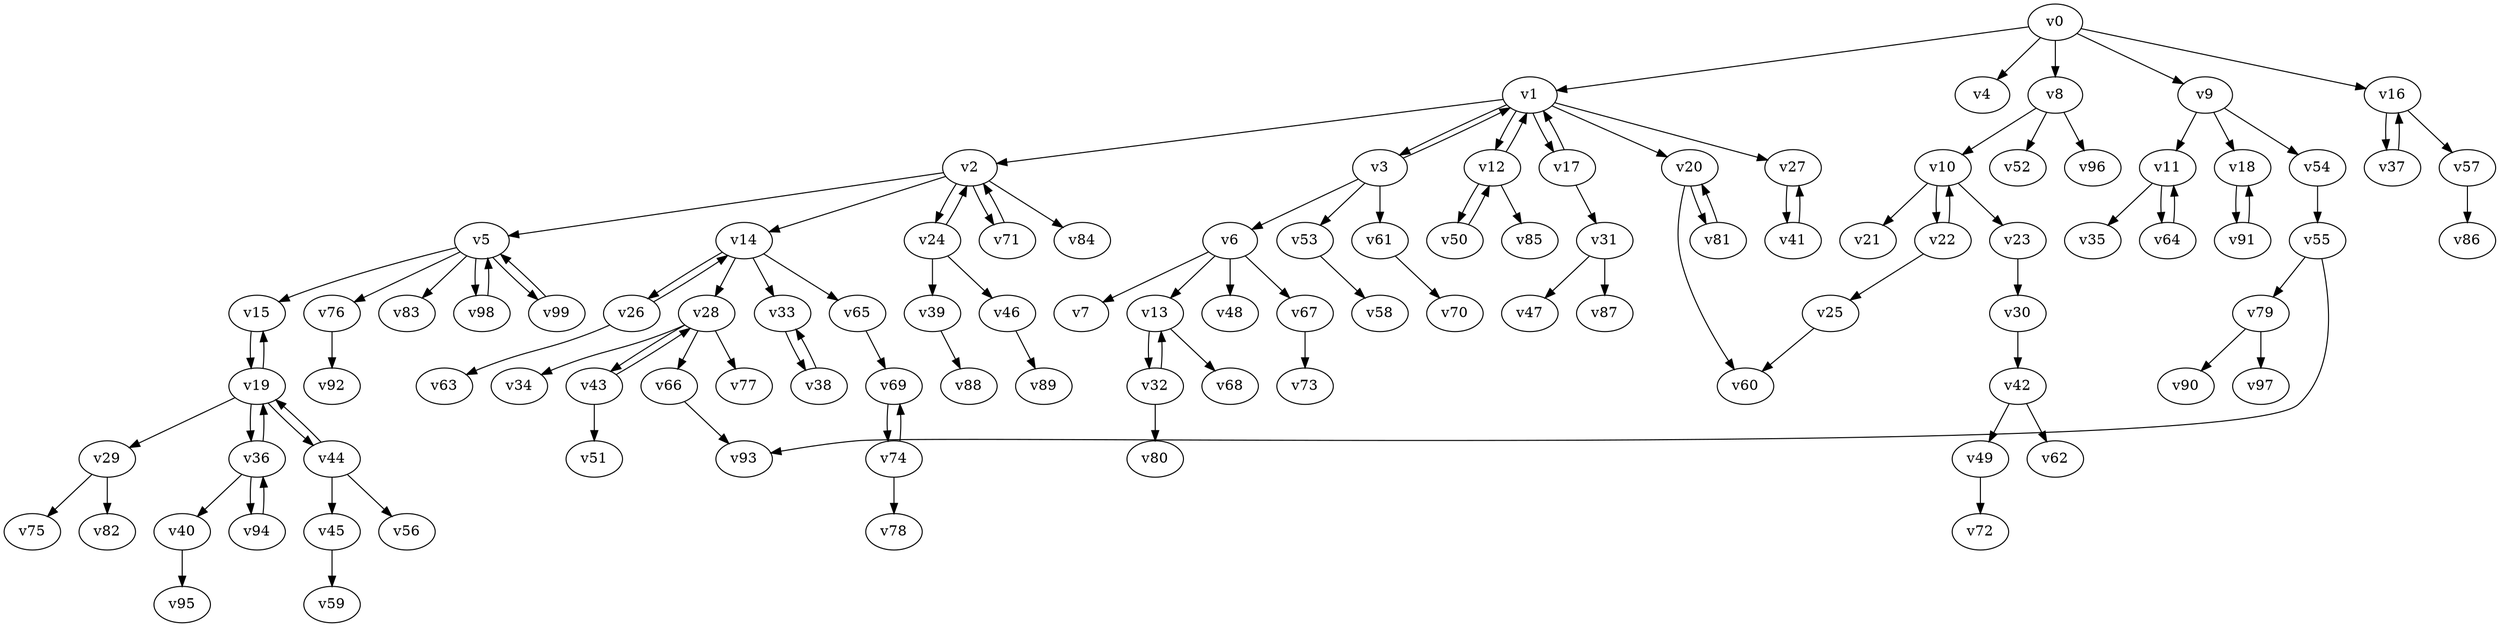 digraph test135 {
    v0 [name="v0", player=0, weight=15];
    v1 [name="v1", player=1, weight=11];
    v2 [name="v2", player=0, weight=2];
    v3 [name="v3", player=1, weight=8];
    v4 [name="v4", player=0, weight=13];
    v5 [name="v5", player=1, weight=6];
    v6 [name="v6", player=0, weight=11];
    v7 [name="v7", player=1, weight=9];
    v8 [name="v8", player=0, weight=3];
    v9 [name="v9", player=1, weight=4];
    v10 [name="v10", player=0, weight=10];
    v11 [name="v11", player=1, weight=4];
    v12 [name="v12", player=0, weight=6];
    v13 [name="v13", player=1, weight=9];
    v14 [name="v14", player=0, weight=-2];
    v15 [name="v15", player=1, weight=6];
    v16 [name="v16", player=0, weight=15];
    v17 [name="v17", player=1, weight=12];
    v18 [name="v18", player=0, weight=9];
    v19 [name="v19", player=1, weight=10];
    v20 [name="v20", player=0, weight=3];
    v21 [name="v21", player=1, weight=10];
    v22 [name="v22", player=0, weight=2];
    v23 [name="v23", player=1, weight=12];
    v24 [name="v24", player=0, weight=6];
    v25 [name="v25", player=1, weight=6];
    v26 [name="v26", player=0, weight=3];
    v27 [name="v27", player=1, weight=9];
    v28 [name="v28", player=0, weight=3];
    v29 [name="v29", player=1, weight=12];
    v30 [name="v30", player=0, weight=10];
    v31 [name="v31", player=1, weight=13];
    v32 [name="v32", player=0, weight=1];
    v33 [name="v33", player=1, weight=16];
    v34 [name="v34", player=0, weight=18];
    v35 [name="v35", player=1, weight=9];
    v36 [name="v36", player=0, weight=3];
    v37 [name="v37", player=1, weight=10];
    v38 [name="v38", player=0, weight=16];
    v39 [name="v39", player=1, weight=14];
    v40 [name="v40", player=0, weight=10];
    v41 [name="v41", player=1, weight=3];
    v42 [name="v42", player=0, weight=3];
    v43 [name="v43", player=1, weight=12];
    v44 [name="v44", player=0, weight=11];
    v45 [name="v45", player=1, weight=8];
    v46 [name="v46", player=0, weight=13];
    v47 [name="v47", player=1, weight=1];
    v48 [name="v48", player=0, weight=10];
    v49 [name="v49", player=1, weight=2];
    v50 [name="v50", player=0, weight=15];
    v51 [name="v51", player=1, weight=5];
    v52 [name="v52", player=0, weight=12];
    v53 [name="v53", player=1, weight=-2];
    v54 [name="v54", player=0, weight=17];
    v55 [name="v55", player=1, weight=16];
    v56 [name="v56", player=0, weight=17];
    v57 [name="v57", player=1, weight=11];
    v58 [name="v58", player=0, weight=12];
    v59 [name="v59", player=1, weight=9];
    v60 [name="v60", player=0, weight=14];
    v61 [name="v61", player=1, weight=5];
    v62 [name="v62", player=0, weight=13];
    v63 [name="v63", player=1, weight=5];
    v64 [name="v64", player=0, weight=11];
    v65 [name="v65", player=1, weight=5];
    v66 [name="v66", player=0, weight=7];
    v67 [name="v67", player=1, weight=18];
    v68 [name="v68", player=0, weight=13];
    v69 [name="v69", player=1, weight=5];
    v70 [name="v70", player=0, weight=8];
    v71 [name="v71", player=1, weight=12];
    v72 [name="v72", player=0, weight=15];
    v73 [name="v73", player=1, weight=-1];
    v74 [name="v74", player=0, weight=1];
    v75 [name="v75", player=1, weight=7];
    v76 [name="v76", player=0, weight=3];
    v77 [name="v77", player=1, weight=7];
    v78 [name="v78", player=0, weight=15];
    v79 [name="v79", player=1, weight=-1];
    v80 [name="v80", player=0, weight=0];
    v81 [name="v81", player=1, weight=7];
    v82 [name="v82", player=0, weight=12];
    v83 [name="v83", player=1, weight=8];
    v84 [name="v84", player=0, weight=10];
    v85 [name="v85", player=1, weight=16];
    v86 [name="v86", player=0, weight=8];
    v87 [name="v87", player=1, weight=8];
    v88 [name="v88", player=0, weight=17];
    v89 [name="v89", player=1, weight=14];
    v90 [name="v90", player=0, weight=15];
    v91 [name="v91", player=1, weight=11];
    v92 [name="v92", player=0, weight=1];
    v93 [name="v93", player=1, weight=13];
    v94 [name="v94", player=0, weight=12];
    v95 [name="v95", player=1, weight=9];
    v96 [name="v96", player=0, weight=4];
    v97 [name="v97", player=1, weight=15];
    v98 [name="v98", player=0, weight=0];
    v99 [name="v99", player=1, weight=13];
    v0 -> v1;
    v1 -> v2;
    v1 -> v3;
    v3 -> v1;
    v0 -> v4;
    v2 -> v5;
    v3 -> v6;
    v6 -> v7;
    v0 -> v8;
    v0 -> v9;
    v8 -> v10;
    v9 -> v11;
    v1 -> v12;
    v12 -> v1;
    v6 -> v13;
    v2 -> v14;
    v5 -> v15;
    v0 -> v16;
    v1 -> v17;
    v17 -> v1;
    v9 -> v18;
    v15 -> v19;
    v19 -> v15;
    v1 -> v20;
    v10 -> v21;
    v10 -> v22;
    v22 -> v10;
    v10 -> v23;
    v2 -> v24;
    v24 -> v2;
    v22 -> v25;
    v14 -> v26;
    v26 -> v14;
    v1 -> v27;
    v14 -> v28;
    v19 -> v29;
    v23 -> v30;
    v17 -> v31;
    v13 -> v32;
    v32 -> v13;
    v14 -> v33;
    v28 -> v34;
    v11 -> v35;
    v19 -> v36;
    v36 -> v19;
    v16 -> v37;
    v37 -> v16;
    v33 -> v38;
    v38 -> v33;
    v24 -> v39;
    v36 -> v40;
    v27 -> v41;
    v41 -> v27;
    v30 -> v42;
    v28 -> v43;
    v43 -> v28;
    v19 -> v44;
    v44 -> v19;
    v44 -> v45;
    v24 -> v46;
    v31 -> v47;
    v6 -> v48;
    v42 -> v49;
    v12 -> v50;
    v50 -> v12;
    v43 -> v51;
    v8 -> v52;
    v3 -> v53;
    v9 -> v54;
    v54 -> v55;
    v44 -> v56;
    v16 -> v57;
    v53 -> v58;
    v45 -> v59;
    v25 -> v60;
    v3 -> v61;
    v42 -> v62;
    v26 -> v63;
    v11 -> v64;
    v64 -> v11;
    v14 -> v65;
    v28 -> v66;
    v6 -> v67;
    v13 -> v68;
    v65 -> v69;
    v61 -> v70;
    v2 -> v71;
    v71 -> v2;
    v49 -> v72;
    v67 -> v73;
    v69 -> v74;
    v74 -> v69;
    v29 -> v75;
    v5 -> v76;
    v28 -> v77;
    v74 -> v78;
    v55 -> v79;
    v32 -> v80;
    v20 -> v81;
    v81 -> v20;
    v29 -> v82;
    v5 -> v83;
    v2 -> v84;
    v12 -> v85;
    v57 -> v86;
    v31 -> v87;
    v39 -> v88;
    v46 -> v89;
    v79 -> v90;
    v18 -> v91;
    v91 -> v18;
    v76 -> v92;
    v55 -> v93;
    v36 -> v94;
    v94 -> v36;
    v40 -> v95;
    v8 -> v96;
    v79 -> v97;
    v5 -> v98;
    v98 -> v5;
    v5 -> v99;
    v99 -> v5;
    v66 -> v93;
    v20 -> v60;
}
